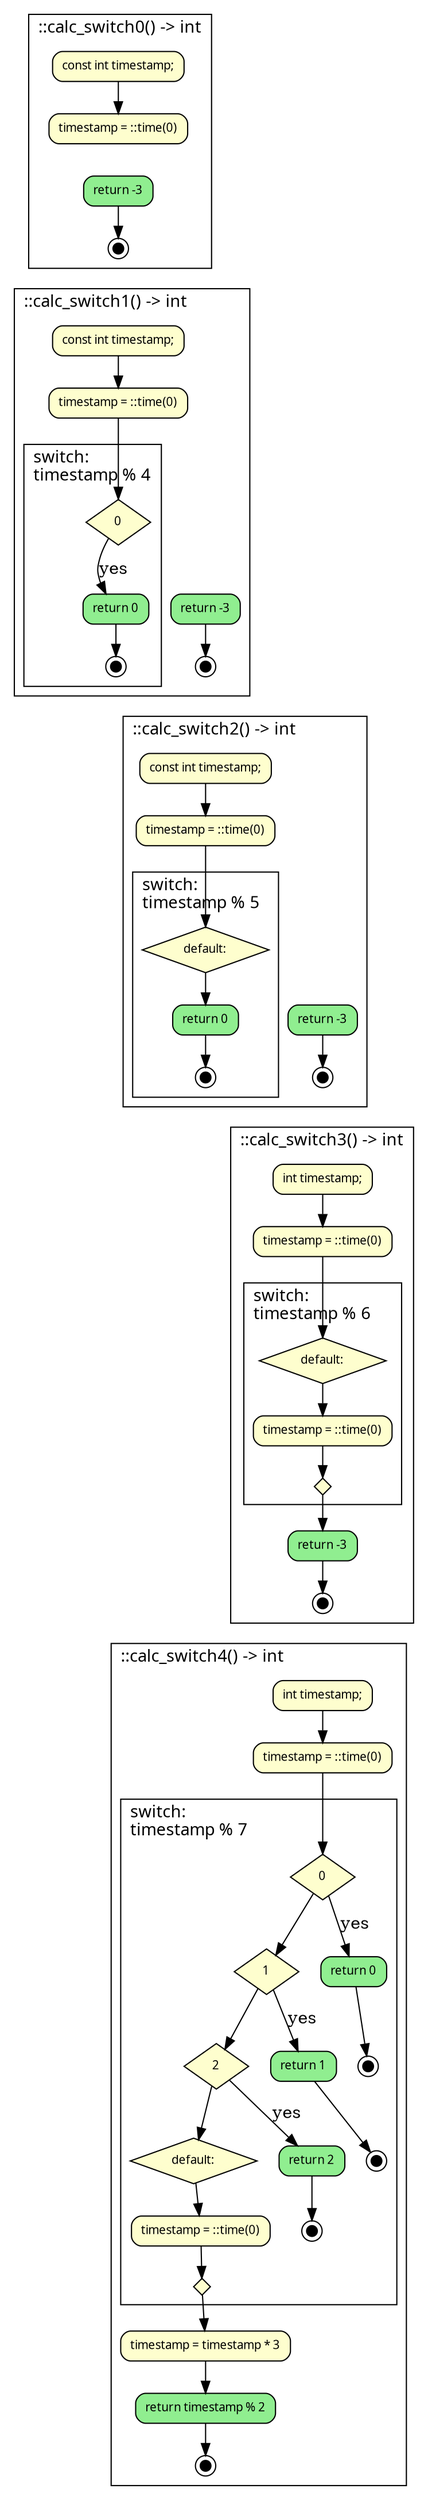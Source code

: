 digraph {
	fontname="SansSerif,sans-serif" labeljust=l nojustify=true ranksep=0.35
	node [fillcolor="#fefece" fontname="SansSerif,sans-serif" fontsize=10 height=0.35 shape=box style="filled, rounded"]
	subgraph cluster_item_0 {
		graph [label="::calc_switch0() -> int"]
		item_1 [label="const int timestamp;"]
		item_2 [label="timestamp = ::time(0)"]
		item_1 -> item_2
		subgraph cluster_item_3 {
			graph [label="switch:\ltimestamp"]
		}
		item_5 [label="return -3" fillcolor=lightgreen]
		item_6 [label="" fillcolor=black fixedsize=true height=0.12 shape=doublecircle size=0.1 width=0.12]
		item_5 -> item_6
		item_2 -> item_5 [style=invis]
	}
	subgraph cluster_item_7 {
		graph [label="::calc_switch1() -> int"]
		item_8 [label="const int timestamp;"]
		item_9 [label="timestamp = ::time(0)"]
		item_8 -> item_9
		subgraph cluster_item_10 {
			graph [label="switch:\ltimestamp % 4"]
			item_12 [label=0 shape=diamond style=filled]
			item_13 [label="return 0" fillcolor=lightgreen]
			item_14 [label="" fillcolor=black fixedsize=true height=0.12 shape=doublecircle size=0.1 width=0.12]
			item_13 -> item_14
			item_12 -> item_13 [label=yes]
		}
		item_9 -> item_12
		item_15 [label="return -3" fillcolor=lightgreen]
		item_16 [label="" fillcolor=black fixedsize=true height=0.12 shape=doublecircle size=0.1 width=0.12]
		item_15 -> item_16
		item_12 -> item_15 [style=invis]
	}
	item_6 -> item_8 [style=invis]
	subgraph cluster_item_17 {
		graph [label="::calc_switch2() -> int"]
		item_18 [label="const int timestamp;"]
		item_19 [label="timestamp = ::time(0)"]
		item_18 -> item_19
		subgraph cluster_item_20 {
			graph [label="switch:\ltimestamp % 5"]
			item_22 [label="default:" shape=diamond style=filled]
			item_23 [label="return 0" fillcolor=lightgreen]
			item_24 [label="" fillcolor=black fixedsize=true height=0.12 shape=doublecircle size=0.1 width=0.12]
			item_23 -> item_24
			item_22 -> item_23
		}
		item_19 -> item_22
		item_25 [label="return -3" fillcolor=lightgreen]
		item_26 [label="" fillcolor=black fixedsize=true height=0.12 shape=doublecircle size=0.1 width=0.12]
		item_25 -> item_26
		item_22 -> item_25 [style=invis]
	}
	item_16 -> item_18 [style=invis]
	subgraph cluster_item_27 {
		graph [label="::calc_switch3() -> int"]
		item_28 [label="int timestamp;"]
		item_29 [label="timestamp = ::time(0)"]
		item_28 -> item_29
		subgraph cluster_item_30 {
			graph [label="switch:\ltimestamp % 6"]
			item_32 [label="default:" shape=diamond style=filled]
			item_33 [label="timestamp = ::time(0)"]
			item_32 -> item_33
			item_33 -> item_31
			item_31 [label="" height=0.2 shape=diamond style=filled width=0.2]
		}
		item_29 -> item_32
		item_34 [label="return -3" fillcolor=lightgreen]
		item_35 [label="" fillcolor=black fixedsize=true height=0.12 shape=doublecircle size=0.1 width=0.12]
		item_34 -> item_35
		item_31 -> item_34
	}
	item_26 -> item_28 [style=invis]
	subgraph cluster_item_36 {
		graph [label="::calc_switch4() -> int"]
		item_37 [label="int timestamp;"]
		item_38 [label="timestamp = ::time(0)"]
		item_37 -> item_38
		subgraph cluster_item_39 {
			graph [label="switch:\ltimestamp % 7"]
			item_41 [label=0 shape=diamond style=filled]
			item_42 [label=1 shape=diamond style=filled]
			item_41 -> item_42
			item_43 [label=2 shape=diamond style=filled]
			item_42 -> item_43
			item_44 [label="default:" shape=diamond style=filled]
			item_43 -> item_44
			item_45 [label="return 0" fillcolor=lightgreen]
			item_46 [label="" fillcolor=black fixedsize=true height=0.12 shape=doublecircle size=0.1 width=0.12]
			item_45 -> item_46
			item_41 -> item_45 [label=yes]
			item_47 [label="return 1" fillcolor=lightgreen]
			item_48 [label="" fillcolor=black fixedsize=true height=0.12 shape=doublecircle size=0.1 width=0.12]
			item_47 -> item_48
			item_42 -> item_47 [label=yes]
			item_49 [label="return 2" fillcolor=lightgreen]
			item_50 [label="" fillcolor=black fixedsize=true height=0.12 shape=doublecircle size=0.1 width=0.12]
			item_49 -> item_50
			item_43 -> item_49 [label=yes]
			item_51 [label="timestamp = ::time(0)"]
			item_44 -> item_51
			item_51 -> item_40
			item_40 [label="" height=0.2 shape=diamond style=filled width=0.2]
		}
		item_38 -> item_41
		item_52 [label="timestamp = timestamp * 3"]
		item_40 -> item_52
		item_53 [label="return timestamp % 2" fillcolor=lightgreen]
		item_54 [label="" fillcolor=black fixedsize=true height=0.12 shape=doublecircle size=0.1 width=0.12]
		item_53 -> item_54
		item_52 -> item_53
	}
	item_35 -> item_37 [style=invis]
}
